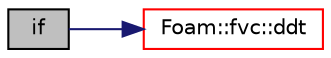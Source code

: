 digraph "if"
{
  bgcolor="transparent";
  edge [fontname="Helvetica",fontsize="10",labelfontname="Helvetica",labelfontsize="10"];
  node [fontname="Helvetica",fontsize="10",shape=record];
  rankdir="LR";
  Node619 [label="if",height=0.2,width=0.4,color="black", fillcolor="grey75", style="filled", fontcolor="black"];
  Node619 -> Node620 [color="midnightblue",fontsize="10",style="solid",fontname="Helvetica"];
  Node620 [label="Foam::fvc::ddt",height=0.2,width=0.4,color="red",URL="$a21861.html#a5dc871206ab86042756c8ccfdc5797ad"];
}
